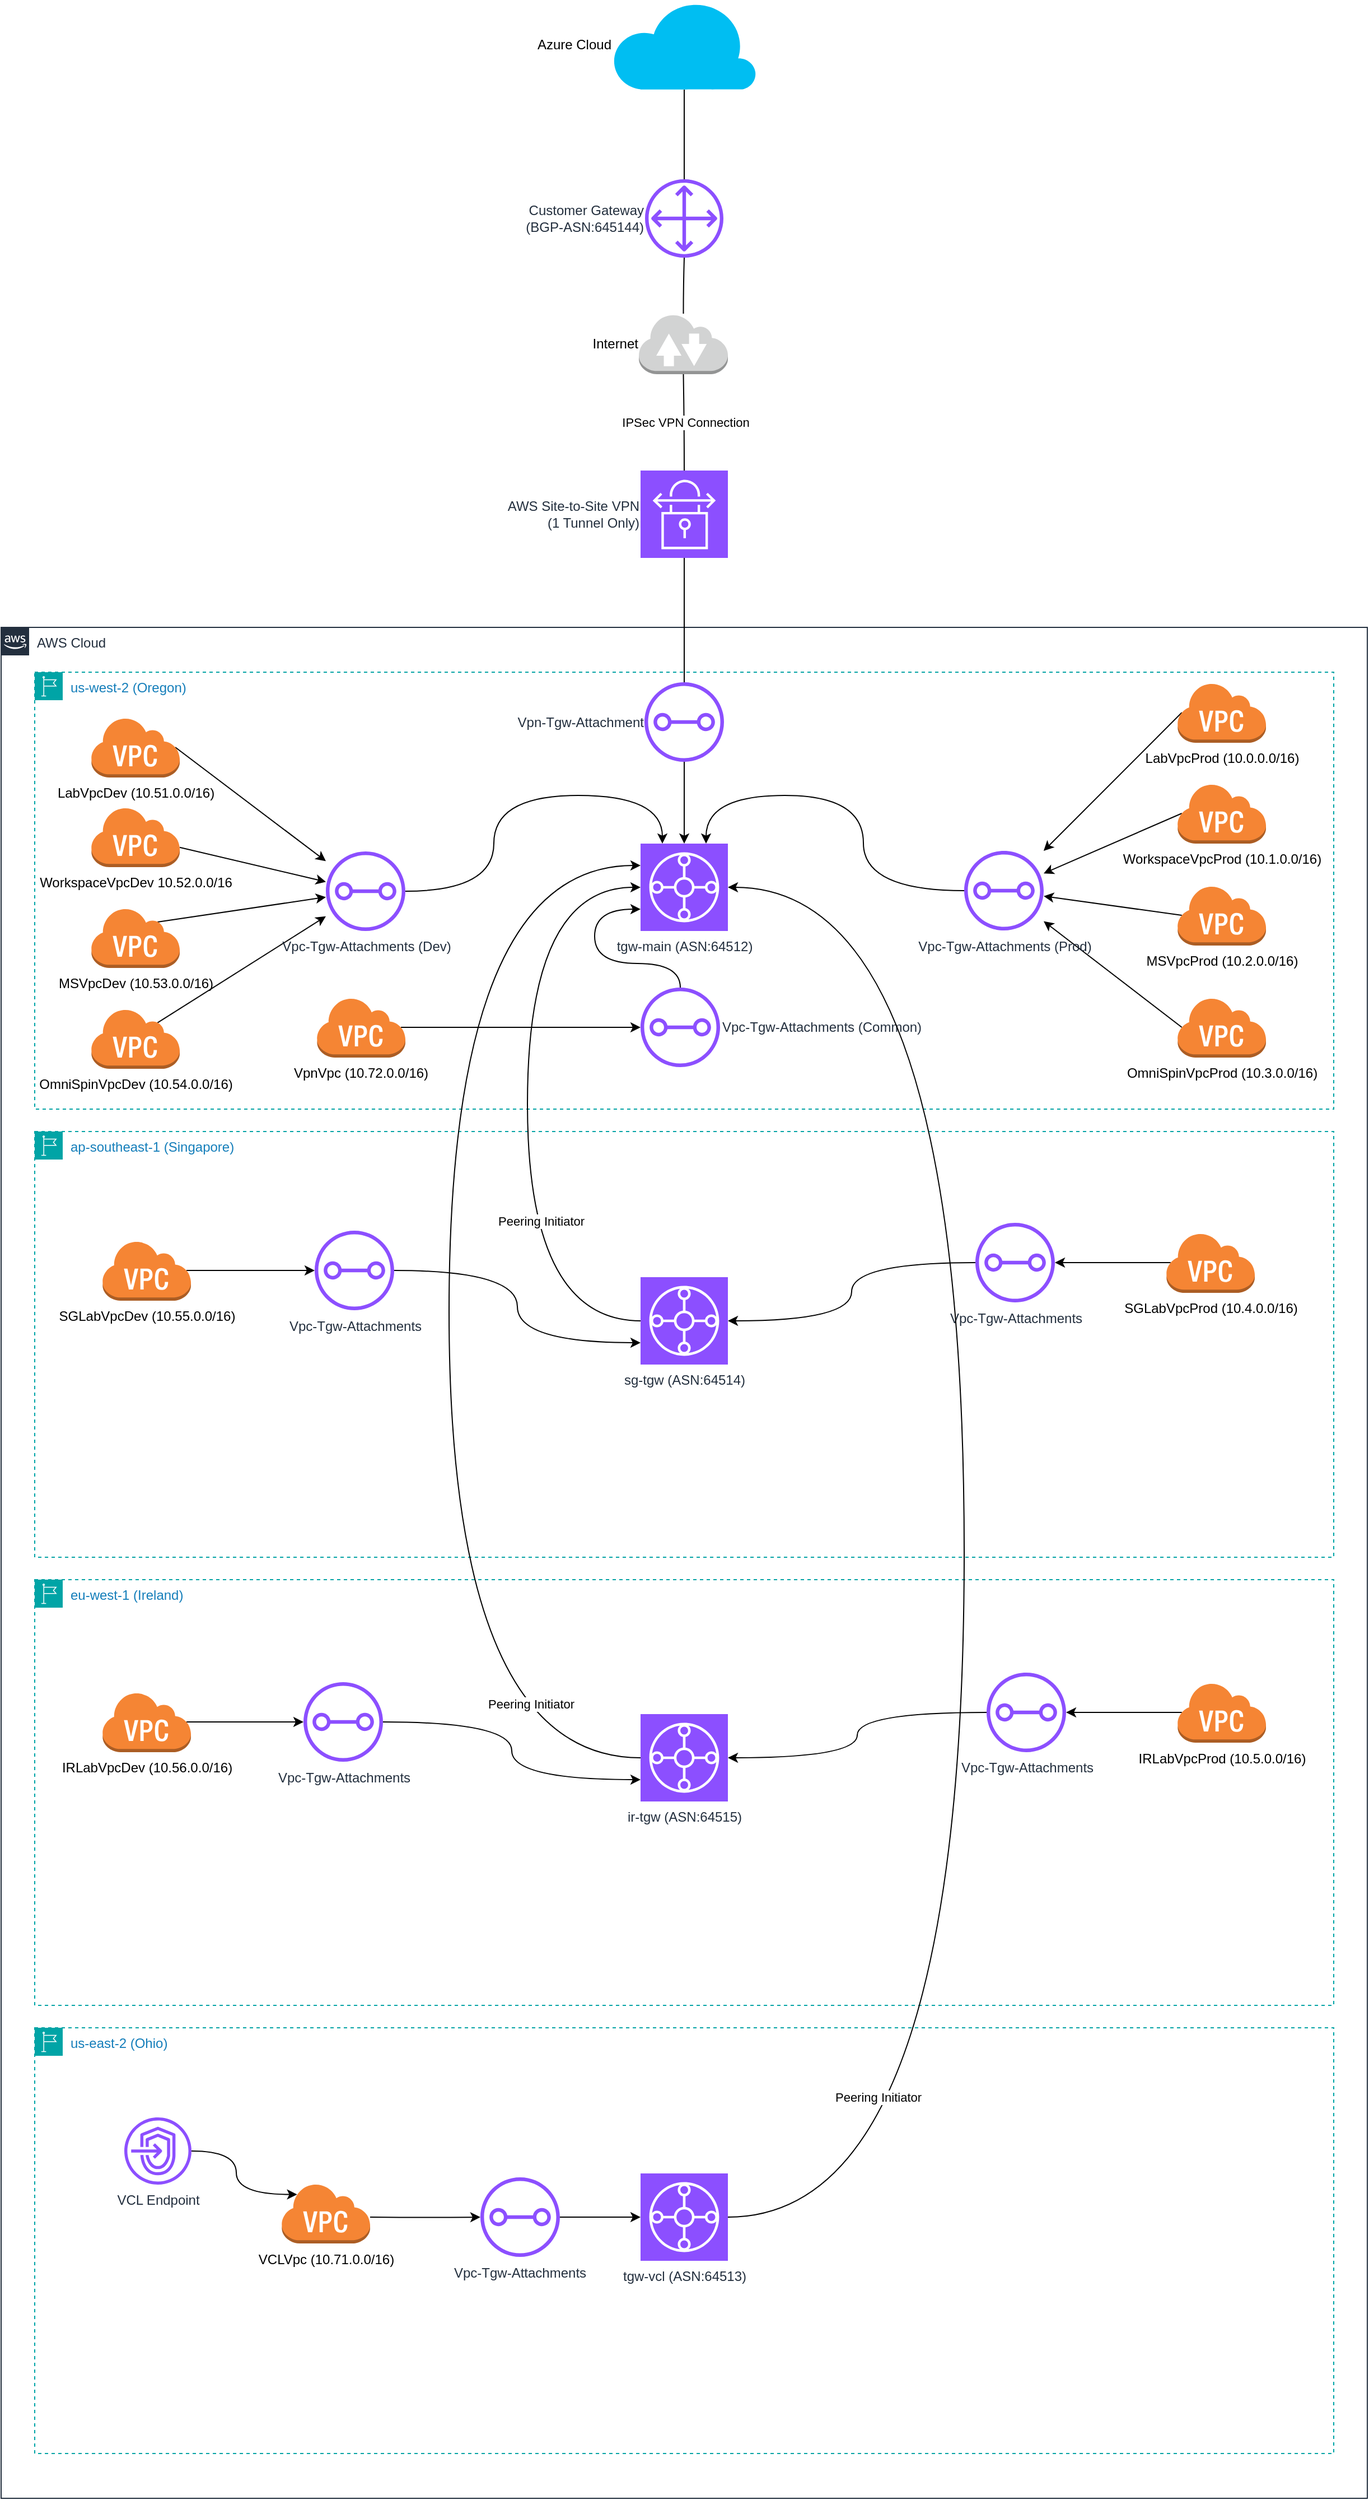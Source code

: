 <mxfile version="22.1.18" type="device">
  <diagram name="Page-1" id="jDR4aUTLp7qgYfam90Yn">
    <mxGraphModel dx="2568" dy="2117" grid="1" gridSize="10" guides="1" tooltips="1" connect="1" arrows="1" fold="1" page="1" pageScale="1" pageWidth="827" pageHeight="1169" math="0" shadow="0">
      <root>
        <mxCell id="0" />
        <mxCell id="1" parent="0" />
        <mxCell id="PwuSoHLJk2lvaVgNlacd-2" value="AWS Cloud" style="points=[[0,0],[0.25,0],[0.5,0],[0.75,0],[1,0],[1,0.25],[1,0.5],[1,0.75],[1,1],[0.75,1],[0.5,1],[0.25,1],[0,1],[0,0.75],[0,0.5],[0,0.25]];outlineConnect=0;gradientColor=none;html=1;whiteSpace=wrap;fontSize=12;fontStyle=0;container=1;pointerEvents=0;collapsible=0;recursiveResize=0;shape=mxgraph.aws4.group;grIcon=mxgraph.aws4.group_aws_cloud_alt;strokeColor=#232F3E;fillColor=none;verticalAlign=top;align=left;spacingLeft=30;fontColor=#232F3E;dashed=0;" vertex="1" parent="1">
          <mxGeometry x="-10" width="1220" height="1670" as="geometry" />
        </mxCell>
        <mxCell id="PwuSoHLJk2lvaVgNlacd-3" value="us-west-2 (Oregon)" style="points=[[0,0],[0.25,0],[0.5,0],[0.75,0],[1,0],[1,0.25],[1,0.5],[1,0.75],[1,1],[0.75,1],[0.5,1],[0.25,1],[0,1],[0,0.75],[0,0.5],[0,0.25]];outlineConnect=0;gradientColor=none;html=1;whiteSpace=wrap;fontSize=12;fontStyle=0;container=1;pointerEvents=0;collapsible=0;recursiveResize=0;shape=mxgraph.aws4.group;grIcon=mxgraph.aws4.group_region;strokeColor=#00A4A6;fillColor=none;verticalAlign=top;align=left;spacingLeft=30;fontColor=#147EBA;dashed=1;" vertex="1" parent="PwuSoHLJk2lvaVgNlacd-2">
          <mxGeometry x="30" y="40" width="1160" height="390" as="geometry" />
        </mxCell>
        <mxCell id="PwuSoHLJk2lvaVgNlacd-1" value="tgw-main (ASN:64512&lt;span style=&quot;background-color: initial;&quot;&gt;)&lt;/span&gt;" style="sketch=0;points=[[0,0,0],[0.25,0,0],[0.5,0,0],[0.75,0,0],[1,0,0],[0,1,0],[0.25,1,0],[0.5,1,0],[0.75,1,0],[1,1,0],[0,0.25,0],[0,0.5,0],[0,0.75,0],[1,0.25,0],[1,0.5,0],[1,0.75,0]];outlineConnect=0;fontColor=#232F3E;fillColor=#8C4FFF;strokeColor=#ffffff;dashed=0;verticalLabelPosition=bottom;verticalAlign=top;align=center;html=1;fontSize=12;fontStyle=0;aspect=fixed;shape=mxgraph.aws4.resourceIcon;resIcon=mxgraph.aws4.transit_gateway;" vertex="1" parent="PwuSoHLJk2lvaVgNlacd-3">
          <mxGeometry x="541" y="153" width="78" height="78" as="geometry" />
        </mxCell>
        <mxCell id="PwuSoHLJk2lvaVgNlacd-59" style="edgeStyle=none;rounded=0;orthogonalLoop=1;jettySize=auto;html=1;exitX=0.75;exitY=0.24;exitDx=0;exitDy=0;exitPerimeter=0;" edge="1" parent="PwuSoHLJk2lvaVgNlacd-3" source="PwuSoHLJk2lvaVgNlacd-12" target="PwuSoHLJk2lvaVgNlacd-45">
          <mxGeometry relative="1" as="geometry" />
        </mxCell>
        <mxCell id="PwuSoHLJk2lvaVgNlacd-12" value="MSVpcDev (10.53.0.0/16&lt;span style=&quot;background-color: initial;&quot;&gt;)&lt;/span&gt;" style="outlineConnect=0;dashed=0;verticalLabelPosition=bottom;verticalAlign=top;align=center;html=1;shape=mxgraph.aws3.virtual_private_cloud;fillColor=#F58534;gradientColor=none;" vertex="1" parent="PwuSoHLJk2lvaVgNlacd-3">
          <mxGeometry x="50" y="210" width="79.5" height="54" as="geometry" />
        </mxCell>
        <mxCell id="PwuSoHLJk2lvaVgNlacd-55" style="edgeStyle=none;rounded=0;orthogonalLoop=1;jettySize=auto;html=1;" edge="1" parent="PwuSoHLJk2lvaVgNlacd-3" source="PwuSoHLJk2lvaVgNlacd-13" target="PwuSoHLJk2lvaVgNlacd-45">
          <mxGeometry relative="1" as="geometry" />
        </mxCell>
        <mxCell id="PwuSoHLJk2lvaVgNlacd-13" value="WorkspaceVpcDev&amp;nbsp;10.52.0.0/16" style="outlineConnect=0;dashed=0;verticalLabelPosition=bottom;verticalAlign=top;align=center;html=1;shape=mxgraph.aws3.virtual_private_cloud;fillColor=#F58534;gradientColor=none;" vertex="1" parent="PwuSoHLJk2lvaVgNlacd-3">
          <mxGeometry x="50" y="120" width="79.5" height="54" as="geometry" />
        </mxCell>
        <mxCell id="PwuSoHLJk2lvaVgNlacd-54" style="edgeStyle=none;rounded=0;orthogonalLoop=1;jettySize=auto;html=1;exitX=0.95;exitY=0.5;exitDx=0;exitDy=0;exitPerimeter=0;" edge="1" parent="PwuSoHLJk2lvaVgNlacd-3" source="PwuSoHLJk2lvaVgNlacd-14" target="PwuSoHLJk2lvaVgNlacd-45">
          <mxGeometry relative="1" as="geometry" />
        </mxCell>
        <mxCell id="PwuSoHLJk2lvaVgNlacd-14" value="LabVpcDev (10.51.0.0/16&lt;span style=&quot;background-color: initial;&quot;&gt;)&lt;/span&gt;" style="outlineConnect=0;dashed=0;verticalLabelPosition=bottom;verticalAlign=top;align=center;html=1;shape=mxgraph.aws3.virtual_private_cloud;fillColor=#F58534;gradientColor=none;" vertex="1" parent="PwuSoHLJk2lvaVgNlacd-3">
          <mxGeometry x="50" y="40" width="79.5" height="54" as="geometry" />
        </mxCell>
        <mxCell id="PwuSoHLJk2lvaVgNlacd-58" style="edgeStyle=none;rounded=0;orthogonalLoop=1;jettySize=auto;html=1;exitX=0.75;exitY=0.24;exitDx=0;exitDy=0;exitPerimeter=0;" edge="1" parent="PwuSoHLJk2lvaVgNlacd-3" source="PwuSoHLJk2lvaVgNlacd-15" target="PwuSoHLJk2lvaVgNlacd-45">
          <mxGeometry relative="1" as="geometry" />
        </mxCell>
        <mxCell id="PwuSoHLJk2lvaVgNlacd-15" value="OmniSpinVpcDev (10.54.0.0/16&lt;span style=&quot;background-color: initial;&quot;&gt;)&lt;/span&gt;" style="outlineConnect=0;dashed=0;verticalLabelPosition=bottom;verticalAlign=top;align=center;html=1;shape=mxgraph.aws3.virtual_private_cloud;fillColor=#F58534;gradientColor=none;" vertex="1" parent="PwuSoHLJk2lvaVgNlacd-3">
          <mxGeometry x="50" y="300" width="79.5" height="54" as="geometry" />
        </mxCell>
        <mxCell id="PwuSoHLJk2lvaVgNlacd-64" style="edgeStyle=none;rounded=0;orthogonalLoop=1;jettySize=auto;html=1;exitX=0.055;exitY=0.5;exitDx=0;exitDy=0;exitPerimeter=0;" edge="1" parent="PwuSoHLJk2lvaVgNlacd-3" source="PwuSoHLJk2lvaVgNlacd-16" target="PwuSoHLJk2lvaVgNlacd-61">
          <mxGeometry relative="1" as="geometry" />
        </mxCell>
        <mxCell id="PwuSoHLJk2lvaVgNlacd-16" value="MSVpcProd (10.2.0.0/16&lt;span style=&quot;background-color: initial;&quot;&gt;)&lt;/span&gt;" style="outlineConnect=0;dashed=0;verticalLabelPosition=bottom;verticalAlign=top;align=center;html=1;shape=mxgraph.aws3.virtual_private_cloud;fillColor=#F58534;gradientColor=none;" vertex="1" parent="PwuSoHLJk2lvaVgNlacd-3">
          <mxGeometry x="1020" y="190" width="79.5" height="54" as="geometry" />
        </mxCell>
        <mxCell id="PwuSoHLJk2lvaVgNlacd-63" style="edgeStyle=none;rounded=0;orthogonalLoop=1;jettySize=auto;html=1;exitX=0.055;exitY=0.5;exitDx=0;exitDy=0;exitPerimeter=0;" edge="1" parent="PwuSoHLJk2lvaVgNlacd-3" source="PwuSoHLJk2lvaVgNlacd-17" target="PwuSoHLJk2lvaVgNlacd-61">
          <mxGeometry relative="1" as="geometry" />
        </mxCell>
        <mxCell id="PwuSoHLJk2lvaVgNlacd-17" value="WorkspaceVpcProd (10.1.0.0/16&lt;span style=&quot;background-color: initial;&quot;&gt;)&lt;/span&gt;" style="outlineConnect=0;dashed=0;verticalLabelPosition=bottom;verticalAlign=top;align=center;html=1;shape=mxgraph.aws3.virtual_private_cloud;fillColor=#F58534;gradientColor=none;" vertex="1" parent="PwuSoHLJk2lvaVgNlacd-3">
          <mxGeometry x="1020" y="99" width="79.5" height="54" as="geometry" />
        </mxCell>
        <mxCell id="PwuSoHLJk2lvaVgNlacd-62" style="edgeStyle=none;rounded=0;orthogonalLoop=1;jettySize=auto;html=1;exitX=0.055;exitY=0.5;exitDx=0;exitDy=0;exitPerimeter=0;" edge="1" parent="PwuSoHLJk2lvaVgNlacd-3" source="PwuSoHLJk2lvaVgNlacd-18" target="PwuSoHLJk2lvaVgNlacd-61">
          <mxGeometry relative="1" as="geometry" />
        </mxCell>
        <mxCell id="PwuSoHLJk2lvaVgNlacd-18" value="LabVpcProd (10.0.0.0/16&lt;span style=&quot;background-color: initial;&quot;&gt;)&lt;/span&gt;" style="outlineConnect=0;dashed=0;verticalLabelPosition=bottom;verticalAlign=top;align=center;html=1;shape=mxgraph.aws3.virtual_private_cloud;fillColor=#F58534;gradientColor=none;" vertex="1" parent="PwuSoHLJk2lvaVgNlacd-3">
          <mxGeometry x="1020" y="9" width="79.5" height="54" as="geometry" />
        </mxCell>
        <mxCell id="PwuSoHLJk2lvaVgNlacd-65" style="edgeStyle=none;rounded=0;orthogonalLoop=1;jettySize=auto;html=1;exitX=0.055;exitY=0.5;exitDx=0;exitDy=0;exitPerimeter=0;" edge="1" parent="PwuSoHLJk2lvaVgNlacd-3" source="PwuSoHLJk2lvaVgNlacd-19" target="PwuSoHLJk2lvaVgNlacd-61">
          <mxGeometry relative="1" as="geometry" />
        </mxCell>
        <mxCell id="PwuSoHLJk2lvaVgNlacd-19" value="OmniSpinVpcProd (10.3.0.0/16&lt;span style=&quot;background-color: initial;&quot;&gt;)&lt;/span&gt;" style="outlineConnect=0;dashed=0;verticalLabelPosition=bottom;verticalAlign=top;align=center;html=1;shape=mxgraph.aws3.virtual_private_cloud;fillColor=#F58534;gradientColor=none;" vertex="1" parent="PwuSoHLJk2lvaVgNlacd-3">
          <mxGeometry x="1020" y="290" width="79.5" height="54" as="geometry" />
        </mxCell>
        <mxCell id="PwuSoHLJk2lvaVgNlacd-67" style="edgeStyle=none;rounded=0;orthogonalLoop=1;jettySize=auto;html=1;exitX=0.95;exitY=0.5;exitDx=0;exitDy=0;exitPerimeter=0;" edge="1" parent="PwuSoHLJk2lvaVgNlacd-3" source="PwuSoHLJk2lvaVgNlacd-28" target="PwuSoHLJk2lvaVgNlacd-66">
          <mxGeometry relative="1" as="geometry" />
        </mxCell>
        <mxCell id="PwuSoHLJk2lvaVgNlacd-28" value="VpnVpc (10.72.0.0/16&lt;span style=&quot;background-color: initial;&quot;&gt;)&lt;/span&gt;" style="outlineConnect=0;dashed=0;verticalLabelPosition=bottom;verticalAlign=top;align=center;html=1;shape=mxgraph.aws3.virtual_private_cloud;fillColor=#F58534;gradientColor=none;" vertex="1" parent="PwuSoHLJk2lvaVgNlacd-3">
          <mxGeometry x="251.5" y="290" width="79.5" height="54" as="geometry" />
        </mxCell>
        <mxCell id="PwuSoHLJk2lvaVgNlacd-45" value="Vpc-Tgw-Attachments (Dev)" style="sketch=0;outlineConnect=0;fontColor=#232F3E;gradientColor=none;fillColor=#8C4FFF;strokeColor=none;dashed=0;verticalLabelPosition=bottom;verticalAlign=top;align=center;html=1;fontSize=12;fontStyle=0;aspect=fixed;pointerEvents=1;shape=mxgraph.aws4.transit_gateway_attachment;" vertex="1" parent="PwuSoHLJk2lvaVgNlacd-3">
          <mxGeometry x="260" y="160" width="71" height="71" as="geometry" />
        </mxCell>
        <mxCell id="PwuSoHLJk2lvaVgNlacd-61" value="Vpc-Tgw-Attachments (Prod)" style="sketch=0;outlineConnect=0;fontColor=#232F3E;gradientColor=none;fillColor=#8C4FFF;strokeColor=none;dashed=0;verticalLabelPosition=bottom;verticalAlign=top;align=center;html=1;fontSize=12;fontStyle=0;aspect=fixed;pointerEvents=1;shape=mxgraph.aws4.transit_gateway_attachment;" vertex="1" parent="PwuSoHLJk2lvaVgNlacd-3">
          <mxGeometry x="830" y="159.5" width="71" height="71" as="geometry" />
        </mxCell>
        <mxCell id="PwuSoHLJk2lvaVgNlacd-66" value="Vpc-Tgw-Attachments (Common)" style="sketch=0;outlineConnect=0;fontColor=#232F3E;gradientColor=none;fillColor=#8C4FFF;strokeColor=none;dashed=0;verticalLabelPosition=middle;verticalAlign=middle;align=left;html=1;fontSize=12;fontStyle=0;aspect=fixed;pointerEvents=1;shape=mxgraph.aws4.transit_gateway_attachment;labelPosition=right;" vertex="1" parent="PwuSoHLJk2lvaVgNlacd-3">
          <mxGeometry x="541" y="281.5" width="71" height="71" as="geometry" />
        </mxCell>
        <mxCell id="PwuSoHLJk2lvaVgNlacd-70" style="edgeStyle=orthogonalEdgeStyle;curved=1;rounded=0;orthogonalLoop=1;jettySize=auto;html=1;entryX=0.25;entryY=0;entryDx=0;entryDy=0;entryPerimeter=0;" edge="1" parent="PwuSoHLJk2lvaVgNlacd-3" source="PwuSoHLJk2lvaVgNlacd-45" target="PwuSoHLJk2lvaVgNlacd-1">
          <mxGeometry relative="1" as="geometry">
            <Array as="points">
              <mxPoint x="410" y="196" />
              <mxPoint x="410" y="110" />
              <mxPoint x="561" y="110" />
            </Array>
          </mxGeometry>
        </mxCell>
        <mxCell id="PwuSoHLJk2lvaVgNlacd-71" style="edgeStyle=orthogonalEdgeStyle;curved=1;rounded=0;orthogonalLoop=1;jettySize=auto;html=1;entryX=0.75;entryY=0;entryDx=0;entryDy=0;entryPerimeter=0;" edge="1" parent="PwuSoHLJk2lvaVgNlacd-3" source="PwuSoHLJk2lvaVgNlacd-61" target="PwuSoHLJk2lvaVgNlacd-1">
          <mxGeometry relative="1" as="geometry">
            <Array as="points">
              <mxPoint x="740" y="195" />
              <mxPoint x="740" y="110" />
              <mxPoint x="600" y="110" />
            </Array>
          </mxGeometry>
        </mxCell>
        <mxCell id="PwuSoHLJk2lvaVgNlacd-87" style="edgeStyle=orthogonalEdgeStyle;curved=1;rounded=0;orthogonalLoop=1;jettySize=auto;html=1;entryX=0;entryY=0.75;entryDx=0;entryDy=0;entryPerimeter=0;" edge="1" parent="PwuSoHLJk2lvaVgNlacd-3" source="PwuSoHLJk2lvaVgNlacd-66" target="PwuSoHLJk2lvaVgNlacd-1">
          <mxGeometry relative="1" as="geometry">
            <Array as="points">
              <mxPoint x="576" y="260" />
              <mxPoint x="500" y="260" />
              <mxPoint x="500" y="212" />
            </Array>
          </mxGeometry>
        </mxCell>
        <mxCell id="PwuSoHLJk2lvaVgNlacd-88" value="Vpn-Tgw-Attachment" style="sketch=0;outlineConnect=0;fontColor=#232F3E;gradientColor=none;fillColor=#8C4FFF;strokeColor=none;dashed=0;verticalLabelPosition=middle;verticalAlign=middle;align=right;html=1;fontSize=12;fontStyle=0;aspect=fixed;pointerEvents=1;shape=mxgraph.aws4.transit_gateway_attachment;labelPosition=left;" vertex="1" parent="PwuSoHLJk2lvaVgNlacd-3">
          <mxGeometry x="544.5" y="9" width="71" height="71" as="geometry" />
        </mxCell>
        <mxCell id="PwuSoHLJk2lvaVgNlacd-97" style="edgeStyle=orthogonalEdgeStyle;curved=1;rounded=0;orthogonalLoop=1;jettySize=auto;html=1;entryX=0.5;entryY=0;entryDx=0;entryDy=0;entryPerimeter=0;" edge="1" parent="PwuSoHLJk2lvaVgNlacd-3" source="PwuSoHLJk2lvaVgNlacd-88" target="PwuSoHLJk2lvaVgNlacd-1">
          <mxGeometry relative="1" as="geometry" />
        </mxCell>
        <mxCell id="PwuSoHLJk2lvaVgNlacd-4" value="ap-southeast-1 (Singapore)" style="points=[[0,0],[0.25,0],[0.5,0],[0.75,0],[1,0],[1,0.25],[1,0.5],[1,0.75],[1,1],[0.75,1],[0.5,1],[0.25,1],[0,1],[0,0.75],[0,0.5],[0,0.25]];outlineConnect=0;gradientColor=none;html=1;whiteSpace=wrap;fontSize=12;fontStyle=0;container=1;pointerEvents=0;collapsible=0;recursiveResize=0;shape=mxgraph.aws4.group;grIcon=mxgraph.aws4.group_region;strokeColor=#00A4A6;fillColor=none;verticalAlign=top;align=left;spacingLeft=30;fontColor=#147EBA;dashed=1;" vertex="1" parent="PwuSoHLJk2lvaVgNlacd-2">
          <mxGeometry x="30" y="450" width="1160" height="380" as="geometry" />
        </mxCell>
        <mxCell id="PwuSoHLJk2lvaVgNlacd-7" value="sg-tgw (ASN:64514&lt;span style=&quot;background-color: initial;&quot;&gt;)&lt;/span&gt;" style="sketch=0;points=[[0,0,0],[0.25,0,0],[0.5,0,0],[0.75,0,0],[1,0,0],[0,1,0],[0.25,1,0],[0.5,1,0],[0.75,1,0],[1,1,0],[0,0.25,0],[0,0.5,0],[0,0.75,0],[1,0.25,0],[1,0.5,0],[1,0.75,0]];outlineConnect=0;fontColor=#232F3E;fillColor=#8C4FFF;strokeColor=#ffffff;dashed=0;verticalLabelPosition=bottom;verticalAlign=top;align=center;html=1;fontSize=12;fontStyle=0;aspect=fixed;shape=mxgraph.aws4.resourceIcon;resIcon=mxgraph.aws4.transit_gateway;" vertex="1" parent="PwuSoHLJk2lvaVgNlacd-4">
          <mxGeometry x="541" y="130" width="78" height="78" as="geometry" />
        </mxCell>
        <mxCell id="PwuSoHLJk2lvaVgNlacd-73" style="rounded=0;orthogonalLoop=1;jettySize=auto;html=1;exitX=0.95;exitY=0.5;exitDx=0;exitDy=0;exitPerimeter=0;" edge="1" parent="PwuSoHLJk2lvaVgNlacd-4" source="PwuSoHLJk2lvaVgNlacd-22" target="PwuSoHLJk2lvaVgNlacd-72">
          <mxGeometry relative="1" as="geometry" />
        </mxCell>
        <mxCell id="PwuSoHLJk2lvaVgNlacd-22" value="SGLabVpcDev (10.55.0.0/16&lt;span style=&quot;background-color: initial;&quot;&gt;)&lt;/span&gt;" style="outlineConnect=0;dashed=0;verticalLabelPosition=bottom;verticalAlign=top;align=center;html=1;shape=mxgraph.aws3.virtual_private_cloud;fillColor=#F58534;gradientColor=none;" vertex="1" parent="PwuSoHLJk2lvaVgNlacd-4">
          <mxGeometry x="60" y="97" width="79.5" height="54" as="geometry" />
        </mxCell>
        <mxCell id="PwuSoHLJk2lvaVgNlacd-75" value="" style="rounded=0;orthogonalLoop=1;jettySize=auto;html=1;exitX=0.055;exitY=0.5;exitDx=0;exitDy=0;exitPerimeter=0;" edge="1" parent="PwuSoHLJk2lvaVgNlacd-4" source="PwuSoHLJk2lvaVgNlacd-26" target="PwuSoHLJk2lvaVgNlacd-74">
          <mxGeometry relative="1" as="geometry" />
        </mxCell>
        <mxCell id="PwuSoHLJk2lvaVgNlacd-26" value="SGLabVpcProd (10.4.0.0/16&lt;span style=&quot;background-color: initial;&quot;&gt;)&lt;/span&gt;" style="outlineConnect=0;dashed=0;verticalLabelPosition=bottom;verticalAlign=top;align=center;html=1;shape=mxgraph.aws3.virtual_private_cloud;fillColor=#F58534;gradientColor=none;" vertex="1" parent="PwuSoHLJk2lvaVgNlacd-4">
          <mxGeometry x="1010" y="90" width="79.5" height="54" as="geometry" />
        </mxCell>
        <mxCell id="PwuSoHLJk2lvaVgNlacd-72" value="Vpc-Tgw-Attachments" style="sketch=0;outlineConnect=0;fontColor=#232F3E;gradientColor=none;fillColor=#8C4FFF;strokeColor=none;dashed=0;verticalLabelPosition=bottom;verticalAlign=top;align=center;html=1;fontSize=12;fontStyle=0;aspect=fixed;pointerEvents=1;shape=mxgraph.aws4.transit_gateway_attachment;" vertex="1" parent="PwuSoHLJk2lvaVgNlacd-4">
          <mxGeometry x="250" y="88.5" width="71" height="71" as="geometry" />
        </mxCell>
        <mxCell id="PwuSoHLJk2lvaVgNlacd-74" value="Vpc-Tgw-Attachments" style="sketch=0;outlineConnect=0;fontColor=#232F3E;gradientColor=none;fillColor=#8C4FFF;strokeColor=none;dashed=0;verticalLabelPosition=bottom;verticalAlign=top;align=center;html=1;fontSize=12;fontStyle=0;aspect=fixed;pointerEvents=1;shape=mxgraph.aws4.transit_gateway_attachment;" vertex="1" parent="PwuSoHLJk2lvaVgNlacd-4">
          <mxGeometry x="840" y="81.5" width="71" height="71" as="geometry" />
        </mxCell>
        <mxCell id="PwuSoHLJk2lvaVgNlacd-76" style="edgeStyle=orthogonalEdgeStyle;curved=1;rounded=0;orthogonalLoop=1;jettySize=auto;html=1;entryX=1;entryY=0.5;entryDx=0;entryDy=0;entryPerimeter=0;" edge="1" parent="PwuSoHLJk2lvaVgNlacd-4" source="PwuSoHLJk2lvaVgNlacd-74" target="PwuSoHLJk2lvaVgNlacd-7">
          <mxGeometry relative="1" as="geometry" />
        </mxCell>
        <mxCell id="PwuSoHLJk2lvaVgNlacd-77" style="edgeStyle=orthogonalEdgeStyle;curved=1;rounded=0;orthogonalLoop=1;jettySize=auto;html=1;entryX=0;entryY=0.75;entryDx=0;entryDy=0;entryPerimeter=0;" edge="1" parent="PwuSoHLJk2lvaVgNlacd-4" source="PwuSoHLJk2lvaVgNlacd-72" target="PwuSoHLJk2lvaVgNlacd-7">
          <mxGeometry relative="1" as="geometry" />
        </mxCell>
        <mxCell id="PwuSoHLJk2lvaVgNlacd-5" value="eu-west-1 (Ireland)" style="points=[[0,0],[0.25,0],[0.5,0],[0.75,0],[1,0],[1,0.25],[1,0.5],[1,0.75],[1,1],[0.75,1],[0.5,1],[0.25,1],[0,1],[0,0.75],[0,0.5],[0,0.25]];outlineConnect=0;gradientColor=none;html=1;whiteSpace=wrap;fontSize=12;fontStyle=0;container=1;pointerEvents=0;collapsible=0;recursiveResize=0;shape=mxgraph.aws4.group;grIcon=mxgraph.aws4.group_region;strokeColor=#00A4A6;fillColor=none;verticalAlign=top;align=left;spacingLeft=30;fontColor=#147EBA;dashed=1;" vertex="1" parent="PwuSoHLJk2lvaVgNlacd-2">
          <mxGeometry x="30" y="850" width="1160" height="380" as="geometry" />
        </mxCell>
        <mxCell id="PwuSoHLJk2lvaVgNlacd-10" value="ir-tgw (ASN:64515&lt;span style=&quot;background-color: initial;&quot;&gt;)&lt;/span&gt;" style="sketch=0;points=[[0,0,0],[0.25,0,0],[0.5,0,0],[0.75,0,0],[1,0,0],[0,1,0],[0.25,1,0],[0.5,1,0],[0.75,1,0],[1,1,0],[0,0.25,0],[0,0.5,0],[0,0.75,0],[1,0.25,0],[1,0.5,0],[1,0.75,0]];outlineConnect=0;fontColor=#232F3E;fillColor=#8C4FFF;strokeColor=#ffffff;dashed=0;verticalLabelPosition=bottom;verticalAlign=top;align=center;html=1;fontSize=12;fontStyle=0;aspect=fixed;shape=mxgraph.aws4.resourceIcon;resIcon=mxgraph.aws4.transit_gateway;" vertex="1" parent="PwuSoHLJk2lvaVgNlacd-5">
          <mxGeometry x="541" y="120" width="78" height="78" as="geometry" />
        </mxCell>
        <mxCell id="PwuSoHLJk2lvaVgNlacd-79" style="edgeStyle=orthogonalEdgeStyle;curved=1;rounded=0;orthogonalLoop=1;jettySize=auto;html=1;exitX=0.95;exitY=0.5;exitDx=0;exitDy=0;exitPerimeter=0;" edge="1" parent="PwuSoHLJk2lvaVgNlacd-5" source="PwuSoHLJk2lvaVgNlacd-23" target="PwuSoHLJk2lvaVgNlacd-78">
          <mxGeometry relative="1" as="geometry" />
        </mxCell>
        <mxCell id="PwuSoHLJk2lvaVgNlacd-23" value="IRLabVpcDev (10.56.0.0/16&lt;span style=&quot;background-color: initial;&quot;&gt;)&lt;/span&gt;" style="outlineConnect=0;dashed=0;verticalLabelPosition=bottom;verticalAlign=top;align=center;html=1;shape=mxgraph.aws3.virtual_private_cloud;fillColor=#F58534;gradientColor=none;" vertex="1" parent="PwuSoHLJk2lvaVgNlacd-5">
          <mxGeometry x="60" y="100" width="79.5" height="54" as="geometry" />
        </mxCell>
        <mxCell id="PwuSoHLJk2lvaVgNlacd-82" style="rounded=0;orthogonalLoop=1;jettySize=auto;html=1;exitX=0.055;exitY=0.5;exitDx=0;exitDy=0;exitPerimeter=0;" edge="1" parent="PwuSoHLJk2lvaVgNlacd-5" source="PwuSoHLJk2lvaVgNlacd-27" target="PwuSoHLJk2lvaVgNlacd-81">
          <mxGeometry relative="1" as="geometry" />
        </mxCell>
        <mxCell id="PwuSoHLJk2lvaVgNlacd-27" value="IRLabVpcProd (10.5.0.0/16&lt;span style=&quot;background-color: initial;&quot;&gt;)&lt;/span&gt;" style="outlineConnect=0;dashed=0;verticalLabelPosition=bottom;verticalAlign=top;align=center;html=1;shape=mxgraph.aws3.virtual_private_cloud;fillColor=#F58534;gradientColor=none;" vertex="1" parent="PwuSoHLJk2lvaVgNlacd-5">
          <mxGeometry x="1020" y="91.5" width="79.5" height="54" as="geometry" />
        </mxCell>
        <mxCell id="PwuSoHLJk2lvaVgNlacd-78" value="Vpc-Tgw-Attachments" style="sketch=0;outlineConnect=0;fontColor=#232F3E;gradientColor=none;fillColor=#8C4FFF;strokeColor=none;dashed=0;verticalLabelPosition=bottom;verticalAlign=top;align=center;html=1;fontSize=12;fontStyle=0;aspect=fixed;pointerEvents=1;shape=mxgraph.aws4.transit_gateway_attachment;" vertex="1" parent="PwuSoHLJk2lvaVgNlacd-5">
          <mxGeometry x="240" y="91.5" width="71" height="71" as="geometry" />
        </mxCell>
        <mxCell id="PwuSoHLJk2lvaVgNlacd-80" style="edgeStyle=orthogonalEdgeStyle;curved=1;rounded=0;orthogonalLoop=1;jettySize=auto;html=1;entryX=0;entryY=0.75;entryDx=0;entryDy=0;entryPerimeter=0;" edge="1" parent="PwuSoHLJk2lvaVgNlacd-5" source="PwuSoHLJk2lvaVgNlacd-78" target="PwuSoHLJk2lvaVgNlacd-10">
          <mxGeometry relative="1" as="geometry" />
        </mxCell>
        <mxCell id="PwuSoHLJk2lvaVgNlacd-83" style="edgeStyle=orthogonalEdgeStyle;curved=1;rounded=0;orthogonalLoop=1;jettySize=auto;html=1;" edge="1" parent="PwuSoHLJk2lvaVgNlacd-5" source="PwuSoHLJk2lvaVgNlacd-81" target="PwuSoHLJk2lvaVgNlacd-10">
          <mxGeometry relative="1" as="geometry" />
        </mxCell>
        <mxCell id="PwuSoHLJk2lvaVgNlacd-81" value="Vpc-Tgw-Attachments" style="sketch=0;outlineConnect=0;fontColor=#232F3E;gradientColor=none;fillColor=#8C4FFF;strokeColor=none;dashed=0;verticalLabelPosition=bottom;verticalAlign=top;align=center;html=1;fontSize=12;fontStyle=0;aspect=fixed;pointerEvents=1;shape=mxgraph.aws4.transit_gateway_attachment;" vertex="1" parent="PwuSoHLJk2lvaVgNlacd-5">
          <mxGeometry x="850" y="83" width="71" height="71" as="geometry" />
        </mxCell>
        <mxCell id="PwuSoHLJk2lvaVgNlacd-6" value="us-east-2 (Ohio)" style="points=[[0,0],[0.25,0],[0.5,0],[0.75,0],[1,0],[1,0.25],[1,0.5],[1,0.75],[1,1],[0.75,1],[0.5,1],[0.25,1],[0,1],[0,0.75],[0,0.5],[0,0.25]];outlineConnect=0;gradientColor=none;html=1;whiteSpace=wrap;fontSize=12;fontStyle=0;container=1;pointerEvents=0;collapsible=0;recursiveResize=0;shape=mxgraph.aws4.group;grIcon=mxgraph.aws4.group_region;strokeColor=#00A4A6;fillColor=none;verticalAlign=top;align=left;spacingLeft=30;fontColor=#147EBA;dashed=1;" vertex="1" parent="PwuSoHLJk2lvaVgNlacd-2">
          <mxGeometry x="30" y="1250" width="1160" height="380" as="geometry" />
        </mxCell>
        <mxCell id="PwuSoHLJk2lvaVgNlacd-11" value="tgw-vcl (ASN:64513&lt;span style=&quot;background-color: initial;&quot;&gt;)&lt;/span&gt;" style="sketch=0;points=[[0,0,0],[0.25,0,0],[0.5,0,0],[0.75,0,0],[1,0,0],[0,1,0],[0.25,1,0],[0.5,1,0],[0.75,1,0],[1,1,0],[0,0.25,0],[0,0.5,0],[0,0.75,0],[1,0.25,0],[1,0.5,0],[1,0.75,0]];outlineConnect=0;fontColor=#232F3E;fillColor=#8C4FFF;strokeColor=#ffffff;dashed=0;verticalLabelPosition=bottom;verticalAlign=top;align=center;html=1;fontSize=12;fontStyle=0;aspect=fixed;shape=mxgraph.aws4.resourceIcon;resIcon=mxgraph.aws4.transit_gateway;" vertex="1" parent="PwuSoHLJk2lvaVgNlacd-6">
          <mxGeometry x="541" y="130" width="78" height="78" as="geometry" />
        </mxCell>
        <mxCell id="PwuSoHLJk2lvaVgNlacd-103" style="edgeStyle=orthogonalEdgeStyle;curved=1;rounded=0;orthogonalLoop=1;jettySize=auto;html=1;exitX=0.95;exitY=0.5;exitDx=0;exitDy=0;exitPerimeter=0;" edge="1" parent="PwuSoHLJk2lvaVgNlacd-6" target="PwuSoHLJk2lvaVgNlacd-102">
          <mxGeometry relative="1" as="geometry">
            <mxPoint x="299.505" y="169" as="sourcePoint" />
          </mxGeometry>
        </mxCell>
        <mxCell id="PwuSoHLJk2lvaVgNlacd-29" value="VCLVpc (10.71.0.0/16&lt;span style=&quot;background-color: initial;&quot;&gt;)&lt;/span&gt;" style="outlineConnect=0;dashed=0;verticalLabelPosition=bottom;verticalAlign=top;align=center;html=1;shape=mxgraph.aws3.virtual_private_cloud;fillColor=#F58534;gradientColor=none;" vertex="1" parent="PwuSoHLJk2lvaVgNlacd-6">
          <mxGeometry x="220" y="138.5" width="79.5" height="54" as="geometry" />
        </mxCell>
        <mxCell id="PwuSoHLJk2lvaVgNlacd-102" value="Vpc-Tgw-Attachments" style="sketch=0;outlineConnect=0;fontColor=#232F3E;gradientColor=none;fillColor=#8C4FFF;strokeColor=none;dashed=0;verticalLabelPosition=bottom;verticalAlign=top;align=center;html=1;fontSize=12;fontStyle=0;aspect=fixed;pointerEvents=1;shape=mxgraph.aws4.transit_gateway_attachment;" vertex="1" parent="PwuSoHLJk2lvaVgNlacd-6">
          <mxGeometry x="397.98" y="133.5" width="71" height="71" as="geometry" />
        </mxCell>
        <mxCell id="PwuSoHLJk2lvaVgNlacd-104" style="edgeStyle=orthogonalEdgeStyle;curved=1;rounded=0;orthogonalLoop=1;jettySize=auto;html=1;entryX=0;entryY=0.5;entryDx=0;entryDy=0;entryPerimeter=0;" edge="1" parent="PwuSoHLJk2lvaVgNlacd-6" source="PwuSoHLJk2lvaVgNlacd-102" target="PwuSoHLJk2lvaVgNlacd-11">
          <mxGeometry relative="1" as="geometry" />
        </mxCell>
        <mxCell id="PwuSoHLJk2lvaVgNlacd-105" value="VCL Endpoint&lt;br&gt;" style="sketch=0;outlineConnect=0;fontColor=#232F3E;gradientColor=none;fillColor=#8C4FFF;strokeColor=none;dashed=0;verticalLabelPosition=bottom;verticalAlign=top;align=center;html=1;fontSize=12;fontStyle=0;aspect=fixed;pointerEvents=1;shape=mxgraph.aws4.endpoints;" vertex="1" parent="PwuSoHLJk2lvaVgNlacd-6">
          <mxGeometry x="80" y="80" width="60" height="60" as="geometry" />
        </mxCell>
        <mxCell id="PwuSoHLJk2lvaVgNlacd-106" style="edgeStyle=orthogonalEdgeStyle;curved=1;rounded=0;orthogonalLoop=1;jettySize=auto;html=1;entryX=0.18;entryY=0.19;entryDx=0;entryDy=0;entryPerimeter=0;" edge="1" parent="PwuSoHLJk2lvaVgNlacd-6" source="PwuSoHLJk2lvaVgNlacd-105" target="PwuSoHLJk2lvaVgNlacd-29">
          <mxGeometry relative="1" as="geometry" />
        </mxCell>
        <mxCell id="PwuSoHLJk2lvaVgNlacd-34" style="edgeStyle=orthogonalEdgeStyle;rounded=0;orthogonalLoop=1;jettySize=auto;html=1;exitX=0;exitY=0.5;exitDx=0;exitDy=0;exitPerimeter=0;entryX=0;entryY=0.5;entryDx=0;entryDy=0;entryPerimeter=0;curved=1;" edge="1" parent="PwuSoHLJk2lvaVgNlacd-2" source="PwuSoHLJk2lvaVgNlacd-7" target="PwuSoHLJk2lvaVgNlacd-1">
          <mxGeometry relative="1" as="geometry">
            <Array as="points">
              <mxPoint x="470" y="619" />
              <mxPoint x="470" y="232" />
            </Array>
          </mxGeometry>
        </mxCell>
        <mxCell id="PwuSoHLJk2lvaVgNlacd-36" value="Peering Initiator" style="edgeLabel;html=1;align=center;verticalAlign=middle;resizable=0;points=[];" vertex="1" connectable="0" parent="PwuSoHLJk2lvaVgNlacd-34">
          <mxGeometry x="-0.354" y="-12" relative="1" as="geometry">
            <mxPoint as="offset" />
          </mxGeometry>
        </mxCell>
        <mxCell id="PwuSoHLJk2lvaVgNlacd-38" style="edgeStyle=orthogonalEdgeStyle;rounded=0;orthogonalLoop=1;jettySize=auto;html=1;exitX=0;exitY=0.5;exitDx=0;exitDy=0;exitPerimeter=0;entryX=0;entryY=0.25;entryDx=0;entryDy=0;entryPerimeter=0;curved=1;" edge="1" parent="PwuSoHLJk2lvaVgNlacd-2" source="PwuSoHLJk2lvaVgNlacd-10" target="PwuSoHLJk2lvaVgNlacd-1">
          <mxGeometry relative="1" as="geometry">
            <Array as="points">
              <mxPoint x="400" y="1009" />
              <mxPoint x="400" y="212" />
            </Array>
          </mxGeometry>
        </mxCell>
        <mxCell id="PwuSoHLJk2lvaVgNlacd-40" value="Peering Initiator" style="edgeLabel;html=1;align=center;verticalAlign=middle;resizable=0;points=[];" vertex="1" connectable="0" parent="PwuSoHLJk2lvaVgNlacd-38">
          <mxGeometry x="-0.828" y="-48" relative="1" as="geometry">
            <mxPoint as="offset" />
          </mxGeometry>
        </mxCell>
        <mxCell id="PwuSoHLJk2lvaVgNlacd-41" style="edgeStyle=orthogonalEdgeStyle;rounded=0;orthogonalLoop=1;jettySize=auto;html=1;exitX=1;exitY=0.5;exitDx=0;exitDy=0;exitPerimeter=0;entryX=1;entryY=0.5;entryDx=0;entryDy=0;entryPerimeter=0;curved=1;" edge="1" parent="PwuSoHLJk2lvaVgNlacd-2" source="PwuSoHLJk2lvaVgNlacd-11" target="PwuSoHLJk2lvaVgNlacd-1">
          <mxGeometry relative="1" as="geometry">
            <Array as="points">
              <mxPoint x="860" y="1419" />
              <mxPoint x="860" y="232" />
            </Array>
          </mxGeometry>
        </mxCell>
        <mxCell id="PwuSoHLJk2lvaVgNlacd-43" value="Peering Initiator" style="edgeLabel;html=1;align=center;verticalAlign=middle;resizable=0;points=[];" vertex="1" connectable="0" parent="PwuSoHLJk2lvaVgNlacd-41">
          <mxGeometry x="-0.604" y="77" relative="1" as="geometry">
            <mxPoint as="offset" />
          </mxGeometry>
        </mxCell>
        <mxCell id="PwuSoHLJk2lvaVgNlacd-96" style="edgeStyle=orthogonalEdgeStyle;curved=1;rounded=0;orthogonalLoop=1;jettySize=auto;html=1;endArrow=none;endFill=0;" edge="1" parent="1" source="PwuSoHLJk2lvaVgNlacd-85" target="PwuSoHLJk2lvaVgNlacd-88">
          <mxGeometry relative="1" as="geometry" />
        </mxCell>
        <mxCell id="PwuSoHLJk2lvaVgNlacd-85" value="AWS Site-to-Site VPN&lt;br&gt;(1 Tunnel Only)" style="sketch=0;points=[[0,0,0],[0.25,0,0],[0.5,0,0],[0.75,0,0],[1,0,0],[0,1,0],[0.25,1,0],[0.5,1,0],[0.75,1,0],[1,1,0],[0,0.25,0],[0,0.5,0],[0,0.75,0],[1,0.25,0],[1,0.5,0],[1,0.75,0]];outlineConnect=0;fontColor=#232F3E;fillColor=#8C4FFF;strokeColor=#ffffff;dashed=0;verticalLabelPosition=middle;verticalAlign=middle;align=right;html=1;fontSize=12;fontStyle=0;aspect=fixed;shape=mxgraph.aws4.resourceIcon;resIcon=mxgraph.aws4.site_to_site_vpn;labelPosition=left;" vertex="1" parent="1">
          <mxGeometry x="561" y="-140" width="78" height="78" as="geometry" />
        </mxCell>
        <mxCell id="PwuSoHLJk2lvaVgNlacd-99" style="edgeStyle=orthogonalEdgeStyle;curved=1;rounded=0;orthogonalLoop=1;jettySize=auto;html=1;endArrow=none;endFill=0;" edge="1" parent="1" source="PwuSoHLJk2lvaVgNlacd-91" target="PwuSoHLJk2lvaVgNlacd-95">
          <mxGeometry relative="1" as="geometry" />
        </mxCell>
        <mxCell id="PwuSoHLJk2lvaVgNlacd-91" value="Internet" style="outlineConnect=0;dashed=0;verticalLabelPosition=middle;verticalAlign=middle;align=right;html=1;shape=mxgraph.aws3.internet_2;fillColor=#D2D3D3;gradientColor=none;labelPosition=left;" vertex="1" parent="1">
          <mxGeometry x="559.5" y="-280" width="79.5" height="54" as="geometry" />
        </mxCell>
        <mxCell id="PwuSoHLJk2lvaVgNlacd-94" value="Azure Cloud" style="verticalLabelPosition=middle;html=1;verticalAlign=middle;align=right;strokeColor=none;fillColor=#00BEF2;shape=mxgraph.azure.cloud;labelPosition=left;" vertex="1" parent="1">
          <mxGeometry x="535.5" y="-560" width="129" height="80" as="geometry" />
        </mxCell>
        <mxCell id="PwuSoHLJk2lvaVgNlacd-95" value="Customer Gateway &lt;br&gt;(BGP-ASN:645144&lt;span style=&quot;background-color: initial;&quot;&gt;)&lt;/span&gt;" style="sketch=0;outlineConnect=0;fontColor=#232F3E;gradientColor=none;fillColor=#8C4FFF;strokeColor=none;dashed=0;verticalLabelPosition=middle;verticalAlign=middle;align=right;html=1;fontSize=12;fontStyle=0;aspect=fixed;pointerEvents=1;shape=mxgraph.aws4.customer_gateway;labelPosition=left;" vertex="1" parent="1">
          <mxGeometry x="565" y="-400" width="70" height="70" as="geometry" />
        </mxCell>
        <mxCell id="PwuSoHLJk2lvaVgNlacd-98" style="edgeStyle=orthogonalEdgeStyle;curved=1;rounded=0;orthogonalLoop=1;jettySize=auto;html=1;entryX=0.5;entryY=1;entryDx=0;entryDy=0;entryPerimeter=0;endArrow=none;endFill=0;" edge="1" parent="1" source="PwuSoHLJk2lvaVgNlacd-85" target="PwuSoHLJk2lvaVgNlacd-91">
          <mxGeometry relative="1" as="geometry" />
        </mxCell>
        <mxCell id="PwuSoHLJk2lvaVgNlacd-101" value="IPSec VPN Connection" style="edgeLabel;html=1;align=center;verticalAlign=middle;resizable=0;points=[];" vertex="1" connectable="0" parent="PwuSoHLJk2lvaVgNlacd-98">
          <mxGeometry x="-0.023" y="-1" relative="1" as="geometry">
            <mxPoint y="-1" as="offset" />
          </mxGeometry>
        </mxCell>
        <mxCell id="PwuSoHLJk2lvaVgNlacd-100" style="edgeStyle=orthogonalEdgeStyle;curved=1;rounded=0;orthogonalLoop=1;jettySize=auto;html=1;entryX=0.5;entryY=1;entryDx=0;entryDy=0;entryPerimeter=0;endArrow=none;endFill=0;" edge="1" parent="1" source="PwuSoHLJk2lvaVgNlacd-95" target="PwuSoHLJk2lvaVgNlacd-94">
          <mxGeometry relative="1" as="geometry" />
        </mxCell>
      </root>
    </mxGraphModel>
  </diagram>
</mxfile>
